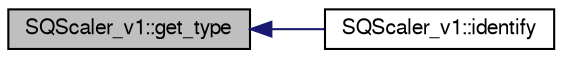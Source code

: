 digraph "SQScaler_v1::get_type"
{
  bgcolor="transparent";
  edge [fontname="FreeSans",fontsize="10",labelfontname="FreeSans",labelfontsize="10"];
  node [fontname="FreeSans",fontsize="10",shape=record];
  rankdir="LR";
  Node1 [label="SQScaler_v1::get_type",height=0.2,width=0.4,color="black", fillcolor="grey75", style="filled" fontcolor="black"];
  Node1 -> Node2 [dir="back",color="midnightblue",fontsize="10",style="solid",fontname="FreeSans"];
  Node2 [label="SQScaler_v1::identify",height=0.2,width=0.4,color="black",URL="$d4/d64/classSQScaler__v1.html#a77c013e44a02e77be066907e83bcdc08"];
}
